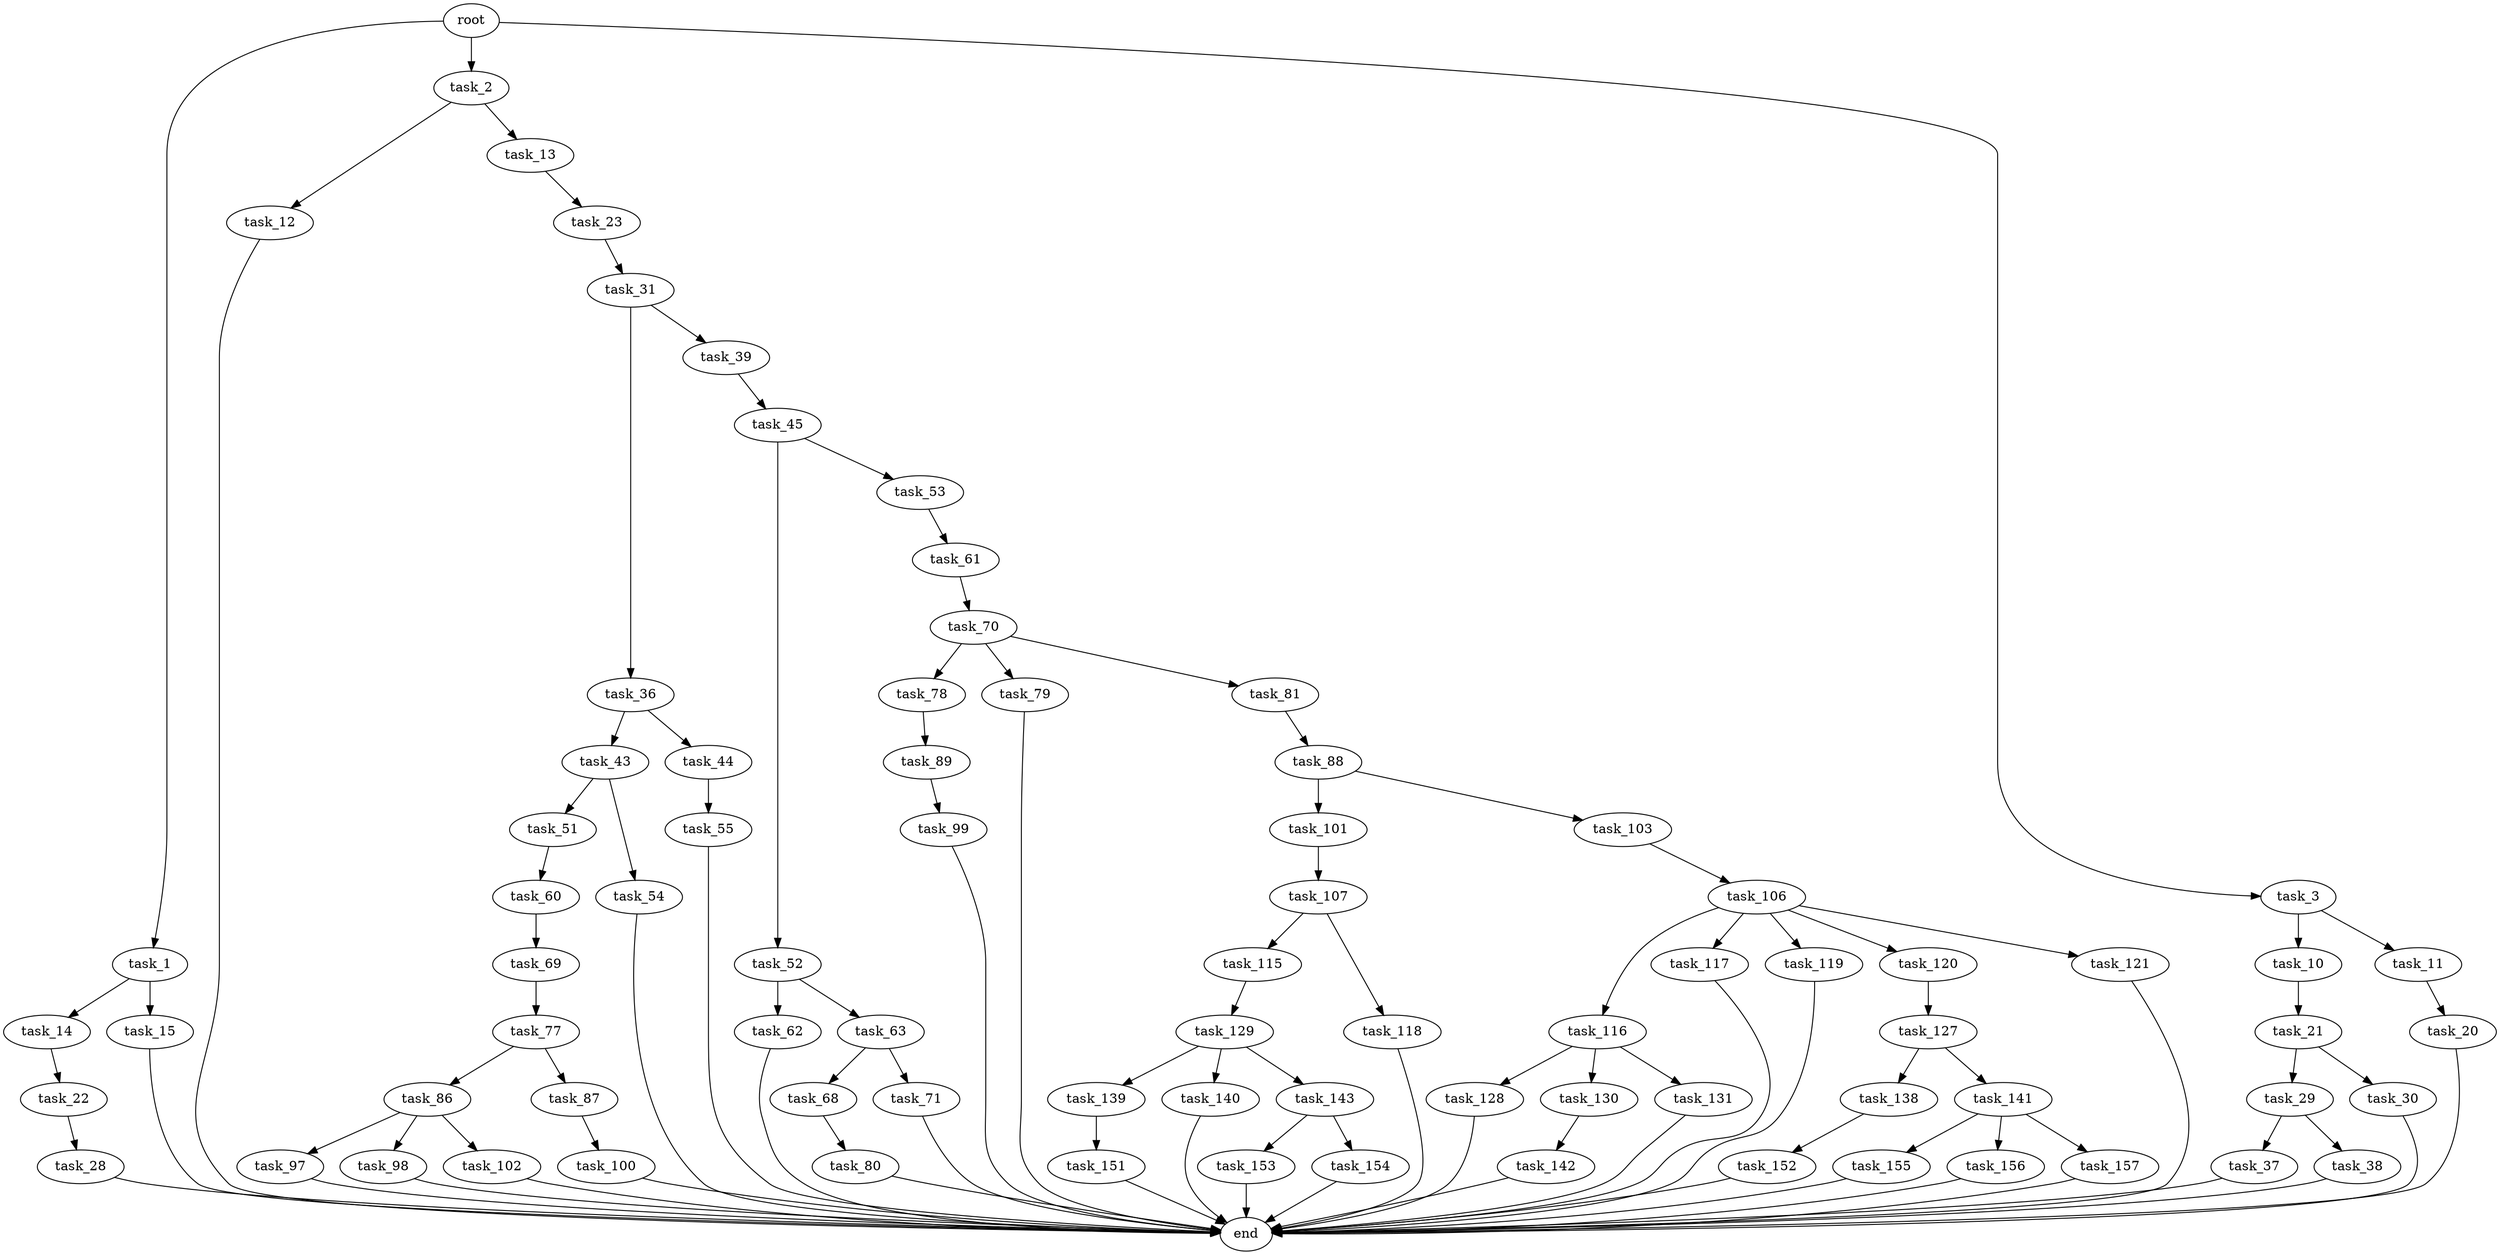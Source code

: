 digraph G {
  root [size="0.000000"];
  task_1 [size="2041006618.000000"];
  task_2 [size="17353574951.000000"];
  task_3 [size="105212988757.000000"];
  task_14 [size="134217728000.000000"];
  task_15 [size="549755813888.000000"];
  task_12 [size="435074554379.000000"];
  task_13 [size="782757789696.000000"];
  task_10 [size="231928233984.000000"];
  task_11 [size="537388129807.000000"];
  task_21 [size="1155778883731.000000"];
  task_20 [size="232059730245.000000"];
  end [size="0.000000"];
  task_23 [size="20381324885.000000"];
  task_22 [size="3266471671.000000"];
  task_29 [size="128490419731.000000"];
  task_30 [size="231928233984.000000"];
  task_28 [size="28991029248.000000"];
  task_31 [size="455724740818.000000"];
  task_37 [size="231928233984.000000"];
  task_38 [size="549755813888.000000"];
  task_36 [size="7475101978.000000"];
  task_39 [size="6318596621.000000"];
  task_43 [size="16858539280.000000"];
  task_44 [size="1761392646.000000"];
  task_45 [size="1073741824000.000000"];
  task_51 [size="43331675352.000000"];
  task_54 [size="9269110628.000000"];
  task_55 [size="62276560272.000000"];
  task_52 [size="455720112012.000000"];
  task_53 [size="231928233984.000000"];
  task_60 [size="37592141804.000000"];
  task_62 [size="360394529139.000000"];
  task_63 [size="91065302990.000000"];
  task_61 [size="782757789696.000000"];
  task_69 [size="308985496256.000000"];
  task_70 [size="782757789696.000000"];
  task_68 [size="10205781476.000000"];
  task_71 [size="7205338449.000000"];
  task_80 [size="90002927439.000000"];
  task_77 [size="39696589653.000000"];
  task_78 [size="549755813888.000000"];
  task_79 [size="26354218841.000000"];
  task_81 [size="301155097567.000000"];
  task_86 [size="549755813888.000000"];
  task_87 [size="368293445632.000000"];
  task_89 [size="94974935864.000000"];
  task_88 [size="231928233984.000000"];
  task_97 [size="11419365854.000000"];
  task_98 [size="231928233984.000000"];
  task_102 [size="969661271390.000000"];
  task_100 [size="68719476736.000000"];
  task_101 [size="5342903238.000000"];
  task_103 [size="368293445632.000000"];
  task_99 [size="89181173034.000000"];
  task_107 [size="25188322245.000000"];
  task_106 [size="428498595510.000000"];
  task_116 [size="984664775149.000000"];
  task_117 [size="13605062360.000000"];
  task_119 [size="4764107811.000000"];
  task_120 [size="549755813888.000000"];
  task_121 [size="1697460294.000000"];
  task_115 [size="311394462513.000000"];
  task_118 [size="67309974316.000000"];
  task_129 [size="28991029248.000000"];
  task_128 [size="6239874629.000000"];
  task_130 [size="85990526791.000000"];
  task_131 [size="8527996810.000000"];
  task_127 [size="3752097186.000000"];
  task_138 [size="28991029248.000000"];
  task_141 [size="342298390356.000000"];
  task_139 [size="782757789696.000000"];
  task_140 [size="56365842318.000000"];
  task_143 [size="709047841270.000000"];
  task_142 [size="395388501287.000000"];
  task_152 [size="425939928336.000000"];
  task_151 [size="144292106125.000000"];
  task_155 [size="35140475478.000000"];
  task_156 [size="18523603280.000000"];
  task_157 [size="9042795762.000000"];
  task_153 [size="28991029248.000000"];
  task_154 [size="1432153433.000000"];

  root -> task_1 [size="1.000000"];
  root -> task_2 [size="1.000000"];
  root -> task_3 [size="1.000000"];
  task_1 -> task_14 [size="33554432.000000"];
  task_1 -> task_15 [size="33554432.000000"];
  task_2 -> task_12 [size="411041792.000000"];
  task_2 -> task_13 [size="411041792.000000"];
  task_3 -> task_10 [size="75497472.000000"];
  task_3 -> task_11 [size="75497472.000000"];
  task_14 -> task_22 [size="209715200.000000"];
  task_15 -> end [size="1.000000"];
  task_12 -> end [size="1.000000"];
  task_13 -> task_23 [size="679477248.000000"];
  task_10 -> task_21 [size="301989888.000000"];
  task_11 -> task_20 [size="679477248.000000"];
  task_21 -> task_29 [size="838860800.000000"];
  task_21 -> task_30 [size="838860800.000000"];
  task_20 -> end [size="1.000000"];
  task_23 -> task_31 [size="411041792.000000"];
  task_22 -> task_28 [size="134217728.000000"];
  task_29 -> task_37 [size="209715200.000000"];
  task_29 -> task_38 [size="209715200.000000"];
  task_30 -> end [size="1.000000"];
  task_28 -> end [size="1.000000"];
  task_31 -> task_36 [size="301989888.000000"];
  task_31 -> task_39 [size="301989888.000000"];
  task_37 -> end [size="1.000000"];
  task_38 -> end [size="1.000000"];
  task_36 -> task_43 [size="209715200.000000"];
  task_36 -> task_44 [size="209715200.000000"];
  task_39 -> task_45 [size="134217728.000000"];
  task_43 -> task_51 [size="411041792.000000"];
  task_43 -> task_54 [size="411041792.000000"];
  task_44 -> task_55 [size="33554432.000000"];
  task_45 -> task_52 [size="838860800.000000"];
  task_45 -> task_53 [size="838860800.000000"];
  task_51 -> task_60 [size="679477248.000000"];
  task_54 -> end [size="1.000000"];
  task_55 -> end [size="1.000000"];
  task_52 -> task_62 [size="679477248.000000"];
  task_52 -> task_63 [size="679477248.000000"];
  task_53 -> task_61 [size="301989888.000000"];
  task_60 -> task_69 [size="679477248.000000"];
  task_62 -> end [size="1.000000"];
  task_63 -> task_68 [size="301989888.000000"];
  task_63 -> task_71 [size="301989888.000000"];
  task_61 -> task_70 [size="679477248.000000"];
  task_69 -> task_77 [size="411041792.000000"];
  task_70 -> task_78 [size="679477248.000000"];
  task_70 -> task_79 [size="679477248.000000"];
  task_70 -> task_81 [size="679477248.000000"];
  task_68 -> task_80 [size="33554432.000000"];
  task_71 -> end [size="1.000000"];
  task_80 -> end [size="1.000000"];
  task_77 -> task_86 [size="838860800.000000"];
  task_77 -> task_87 [size="838860800.000000"];
  task_78 -> task_89 [size="536870912.000000"];
  task_79 -> end [size="1.000000"];
  task_81 -> task_88 [size="301989888.000000"];
  task_86 -> task_97 [size="536870912.000000"];
  task_86 -> task_98 [size="536870912.000000"];
  task_86 -> task_102 [size="536870912.000000"];
  task_87 -> task_100 [size="411041792.000000"];
  task_89 -> task_99 [size="209715200.000000"];
  task_88 -> task_101 [size="301989888.000000"];
  task_88 -> task_103 [size="301989888.000000"];
  task_97 -> end [size="1.000000"];
  task_98 -> end [size="1.000000"];
  task_102 -> end [size="1.000000"];
  task_100 -> end [size="1.000000"];
  task_101 -> task_107 [size="301989888.000000"];
  task_103 -> task_106 [size="411041792.000000"];
  task_99 -> end [size="1.000000"];
  task_107 -> task_115 [size="411041792.000000"];
  task_107 -> task_118 [size="411041792.000000"];
  task_106 -> task_116 [size="301989888.000000"];
  task_106 -> task_117 [size="301989888.000000"];
  task_106 -> task_119 [size="301989888.000000"];
  task_106 -> task_120 [size="301989888.000000"];
  task_106 -> task_121 [size="301989888.000000"];
  task_116 -> task_128 [size="679477248.000000"];
  task_116 -> task_130 [size="679477248.000000"];
  task_116 -> task_131 [size="679477248.000000"];
  task_117 -> end [size="1.000000"];
  task_119 -> end [size="1.000000"];
  task_120 -> task_127 [size="536870912.000000"];
  task_121 -> end [size="1.000000"];
  task_115 -> task_129 [size="209715200.000000"];
  task_118 -> end [size="1.000000"];
  task_129 -> task_139 [size="75497472.000000"];
  task_129 -> task_140 [size="75497472.000000"];
  task_129 -> task_143 [size="75497472.000000"];
  task_128 -> end [size="1.000000"];
  task_130 -> task_142 [size="301989888.000000"];
  task_131 -> end [size="1.000000"];
  task_127 -> task_138 [size="411041792.000000"];
  task_127 -> task_141 [size="411041792.000000"];
  task_138 -> task_152 [size="75497472.000000"];
  task_141 -> task_155 [size="536870912.000000"];
  task_141 -> task_156 [size="536870912.000000"];
  task_141 -> task_157 [size="536870912.000000"];
  task_139 -> task_151 [size="679477248.000000"];
  task_140 -> end [size="1.000000"];
  task_143 -> task_153 [size="838860800.000000"];
  task_143 -> task_154 [size="838860800.000000"];
  task_142 -> end [size="1.000000"];
  task_152 -> end [size="1.000000"];
  task_151 -> end [size="1.000000"];
  task_155 -> end [size="1.000000"];
  task_156 -> end [size="1.000000"];
  task_157 -> end [size="1.000000"];
  task_153 -> end [size="1.000000"];
  task_154 -> end [size="1.000000"];
}
